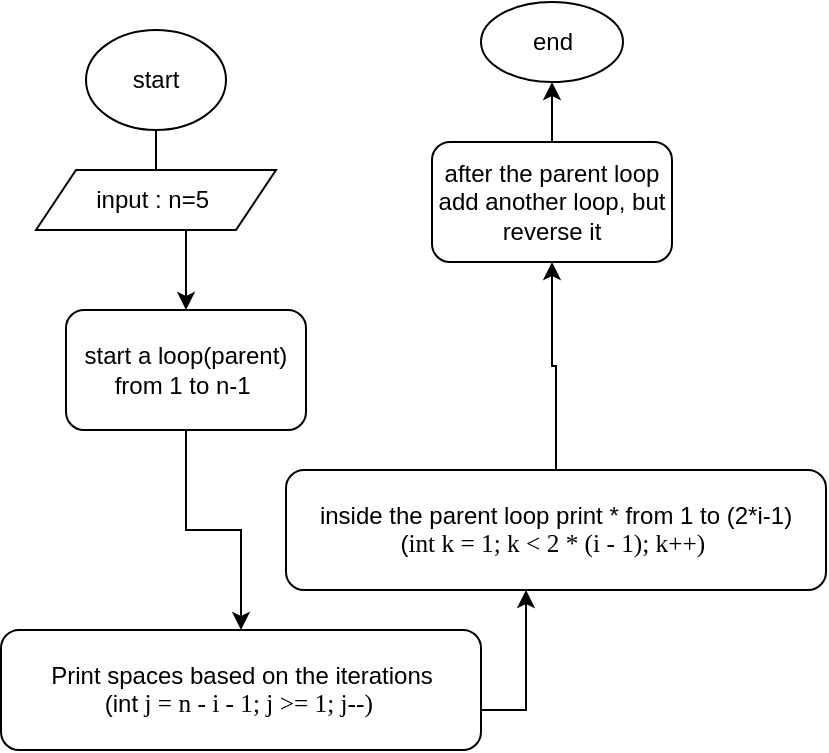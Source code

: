 <mxfile version="21.3.2" type="github">
  <diagram id="C5RBs43oDa-KdzZeNtuy" name="Page-1">
    <mxGraphModel dx="2100" dy="1054" grid="1" gridSize="10" guides="1" tooltips="1" connect="1" arrows="1" fold="1" page="1" pageScale="1" pageWidth="827" pageHeight="1169" math="0" shadow="0">
      <root>
        <mxCell id="WIyWlLk6GJQsqaUBKTNV-0" />
        <mxCell id="WIyWlLk6GJQsqaUBKTNV-1" parent="WIyWlLk6GJQsqaUBKTNV-0" />
        <mxCell id="JBTxOTqdsFNQTq29Rtnv-10" value="" style="edgeStyle=orthogonalEdgeStyle;rounded=0;orthogonalLoop=1;jettySize=auto;html=1;" edge="1" parent="WIyWlLk6GJQsqaUBKTNV-1" source="JBTxOTqdsFNQTq29Rtnv-0" target="JBTxOTqdsFNQTq29Rtnv-2">
          <mxGeometry relative="1" as="geometry" />
        </mxCell>
        <mxCell id="JBTxOTqdsFNQTq29Rtnv-0" value="start" style="ellipse;whiteSpace=wrap;html=1;" vertex="1" parent="WIyWlLk6GJQsqaUBKTNV-1">
          <mxGeometry x="50" y="50" width="70" height="50" as="geometry" />
        </mxCell>
        <mxCell id="JBTxOTqdsFNQTq29Rtnv-1" value="input : n=5&amp;nbsp;&lt;br&gt;" style="shape=parallelogram;perimeter=parallelogramPerimeter;whiteSpace=wrap;html=1;fixedSize=1;" vertex="1" parent="WIyWlLk6GJQsqaUBKTNV-1">
          <mxGeometry x="25" y="120" width="120" height="30" as="geometry" />
        </mxCell>
        <mxCell id="JBTxOTqdsFNQTq29Rtnv-11" value="" style="edgeStyle=orthogonalEdgeStyle;rounded=0;orthogonalLoop=1;jettySize=auto;html=1;" edge="1" parent="WIyWlLk6GJQsqaUBKTNV-1" source="JBTxOTqdsFNQTq29Rtnv-2" target="JBTxOTqdsFNQTq29Rtnv-3">
          <mxGeometry relative="1" as="geometry" />
        </mxCell>
        <mxCell id="JBTxOTqdsFNQTq29Rtnv-2" value="start a loop(parent) from 1 to n-1&amp;nbsp;" style="rounded=1;whiteSpace=wrap;html=1;" vertex="1" parent="WIyWlLk6GJQsqaUBKTNV-1">
          <mxGeometry x="40" y="190" width="120" height="60" as="geometry" />
        </mxCell>
        <mxCell id="JBTxOTqdsFNQTq29Rtnv-12" value="" style="edgeStyle=orthogonalEdgeStyle;rounded=0;orthogonalLoop=1;jettySize=auto;html=1;" edge="1" parent="WIyWlLk6GJQsqaUBKTNV-1" source="JBTxOTqdsFNQTq29Rtnv-3" target="JBTxOTqdsFNQTq29Rtnv-4">
          <mxGeometry relative="1" as="geometry">
            <Array as="points">
              <mxPoint x="270" y="390" />
            </Array>
          </mxGeometry>
        </mxCell>
        <mxCell id="JBTxOTqdsFNQTq29Rtnv-3" value="Print spaces based on the iterations&lt;br&gt;(int&lt;span style=&quot;font-size: 9.5pt; line-height: 107%; font-family: &amp;quot;Cascadia Mono&amp;quot;;&quot;&gt; j = n - i - 1; j &amp;gt;= 1; j--)&amp;nbsp;&lt;/span&gt;" style="rounded=1;whiteSpace=wrap;html=1;" vertex="1" parent="WIyWlLk6GJQsqaUBKTNV-1">
          <mxGeometry x="7.5" y="350" width="240" height="60" as="geometry" />
        </mxCell>
        <mxCell id="JBTxOTqdsFNQTq29Rtnv-13" value="" style="edgeStyle=orthogonalEdgeStyle;rounded=0;orthogonalLoop=1;jettySize=auto;html=1;" edge="1" parent="WIyWlLk6GJQsqaUBKTNV-1" source="JBTxOTqdsFNQTq29Rtnv-4" target="JBTxOTqdsFNQTq29Rtnv-7">
          <mxGeometry relative="1" as="geometry" />
        </mxCell>
        <mxCell id="JBTxOTqdsFNQTq29Rtnv-4" value="inside the parent loop print * from 1 to (2*i-1)&lt;br&gt;(&lt;span style=&quot;font-size:9.5pt;line-height:107%;font-family:&amp;quot;Cascadia Mono&amp;quot;;mso-fareast-font-family:&lt;br/&gt;Calibri;mso-fareast-theme-font:minor-latin;mso-bidi-font-family:&amp;quot;Cascadia Mono&amp;quot;;&lt;br/&gt;color:blue;mso-font-kerning:0pt;mso-ansi-language:EN-US;mso-fareast-language:&lt;br/&gt;EN-US;mso-bidi-language:AR-SA&quot;&gt;int&lt;/span&gt;&lt;span style=&quot;font-size: 9.5pt; line-height: 107%; font-family: &amp;quot;Cascadia Mono&amp;quot;;&quot;&gt; k = 1; k &amp;lt; 2 * (i - 1); k++)&amp;nbsp;&lt;/span&gt;" style="rounded=1;whiteSpace=wrap;html=1;" vertex="1" parent="WIyWlLk6GJQsqaUBKTNV-1">
          <mxGeometry x="150" y="270" width="270" height="60" as="geometry" />
        </mxCell>
        <mxCell id="JBTxOTqdsFNQTq29Rtnv-14" value="" style="edgeStyle=orthogonalEdgeStyle;rounded=0;orthogonalLoop=1;jettySize=auto;html=1;" edge="1" parent="WIyWlLk6GJQsqaUBKTNV-1" source="JBTxOTqdsFNQTq29Rtnv-7" target="JBTxOTqdsFNQTq29Rtnv-8">
          <mxGeometry relative="1" as="geometry" />
        </mxCell>
        <mxCell id="JBTxOTqdsFNQTq29Rtnv-7" value="after the parent loop add another loop, but reverse it" style="rounded=1;whiteSpace=wrap;html=1;" vertex="1" parent="WIyWlLk6GJQsqaUBKTNV-1">
          <mxGeometry x="223" y="106" width="120" height="60" as="geometry" />
        </mxCell>
        <mxCell id="JBTxOTqdsFNQTq29Rtnv-8" value="end" style="ellipse;whiteSpace=wrap;html=1;" vertex="1" parent="WIyWlLk6GJQsqaUBKTNV-1">
          <mxGeometry x="247.5" y="36" width="71" height="40" as="geometry" />
        </mxCell>
      </root>
    </mxGraphModel>
  </diagram>
</mxfile>
